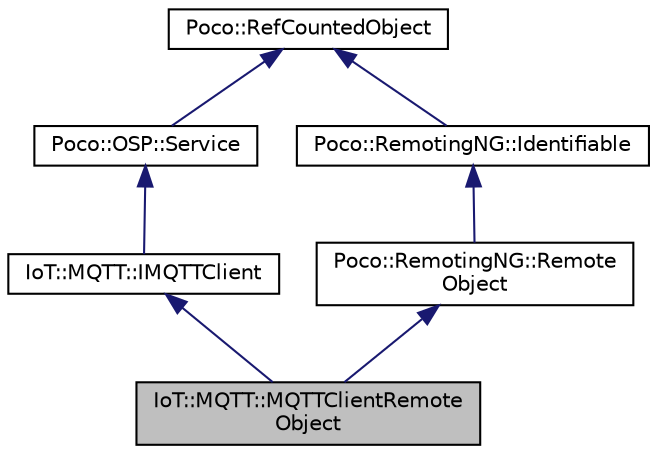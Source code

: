 digraph "IoT::MQTT::MQTTClientRemoteObject"
{
 // LATEX_PDF_SIZE
  edge [fontname="Helvetica",fontsize="10",labelfontname="Helvetica",labelfontsize="10"];
  node [fontname="Helvetica",fontsize="10",shape=record];
  Node1 [label="IoT::MQTT::MQTTClientRemote\lObject",height=0.2,width=0.4,color="black", fillcolor="grey75", style="filled", fontcolor="black",tooltip=" "];
  Node2 -> Node1 [dir="back",color="midnightblue",fontsize="10",style="solid"];
  Node2 [label="IoT::MQTT::IMQTTClient",height=0.2,width=0.4,color="black", fillcolor="white", style="filled",URL="$classIoT_1_1MQTT_1_1IMQTTClient.html",tooltip=" "];
  Node3 -> Node2 [dir="back",color="midnightblue",fontsize="10",style="solid"];
  Node3 [label="Poco::OSP::Service",height=0.2,width=0.4,color="black", fillcolor="white", style="filled",URL="$classPoco_1_1OSP_1_1Service.html",tooltip=" "];
  Node4 -> Node3 [dir="back",color="midnightblue",fontsize="10",style="solid"];
  Node4 [label="Poco::RefCountedObject",height=0.2,width=0.4,color="black", fillcolor="white", style="filled",URL="$classPoco_1_1RefCountedObject.html",tooltip=" "];
  Node5 -> Node1 [dir="back",color="midnightblue",fontsize="10",style="solid"];
  Node5 [label="Poco::RemotingNG::Remote\lObject",height=0.2,width=0.4,color="black", fillcolor="white", style="filled",URL="$classPoco_1_1RemotingNG_1_1RemoteObject.html",tooltip=" "];
  Node6 -> Node5 [dir="back",color="midnightblue",fontsize="10",style="solid"];
  Node6 [label="Poco::RemotingNG::Identifiable",height=0.2,width=0.4,color="black", fillcolor="white", style="filled",URL="$classPoco_1_1RemotingNG_1_1Identifiable.html",tooltip=" "];
  Node4 -> Node6 [dir="back",color="midnightblue",fontsize="10",style="solid"];
}
